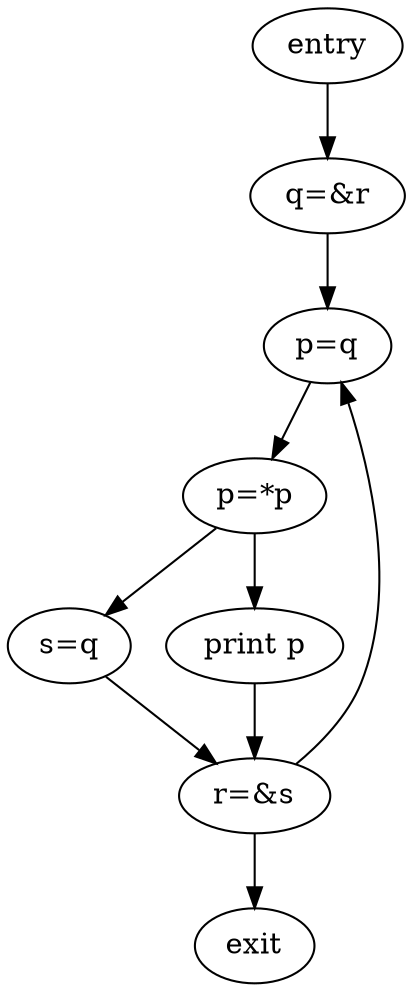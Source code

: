 digraph M {
entry -> "q=&r" 
"q=&r" -> "p=q"
"p=q" -> "p=*p" -> "s=q"
"p=*p" -> "print p" 
"print p"->"r=&s"
"s=q"->"r=&s"
"r=&s"->exit
"r=&s"->"p=q"
}
